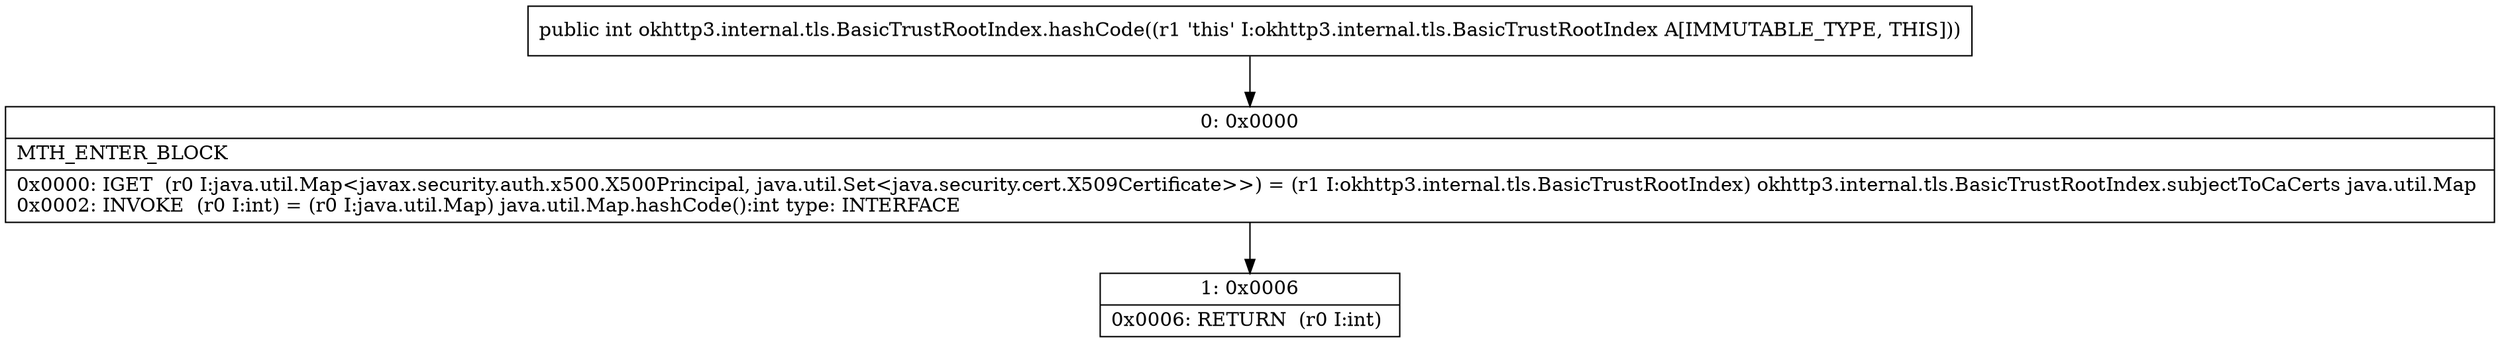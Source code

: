 digraph "CFG forokhttp3.internal.tls.BasicTrustRootIndex.hashCode()I" {
Node_0 [shape=record,label="{0\:\ 0x0000|MTH_ENTER_BLOCK\l|0x0000: IGET  (r0 I:java.util.Map\<javax.security.auth.x500.X500Principal, java.util.Set\<java.security.cert.X509Certificate\>\>) = (r1 I:okhttp3.internal.tls.BasicTrustRootIndex) okhttp3.internal.tls.BasicTrustRootIndex.subjectToCaCerts java.util.Map \l0x0002: INVOKE  (r0 I:int) = (r0 I:java.util.Map) java.util.Map.hashCode():int type: INTERFACE \l}"];
Node_1 [shape=record,label="{1\:\ 0x0006|0x0006: RETURN  (r0 I:int) \l}"];
MethodNode[shape=record,label="{public int okhttp3.internal.tls.BasicTrustRootIndex.hashCode((r1 'this' I:okhttp3.internal.tls.BasicTrustRootIndex A[IMMUTABLE_TYPE, THIS])) }"];
MethodNode -> Node_0;
Node_0 -> Node_1;
}

